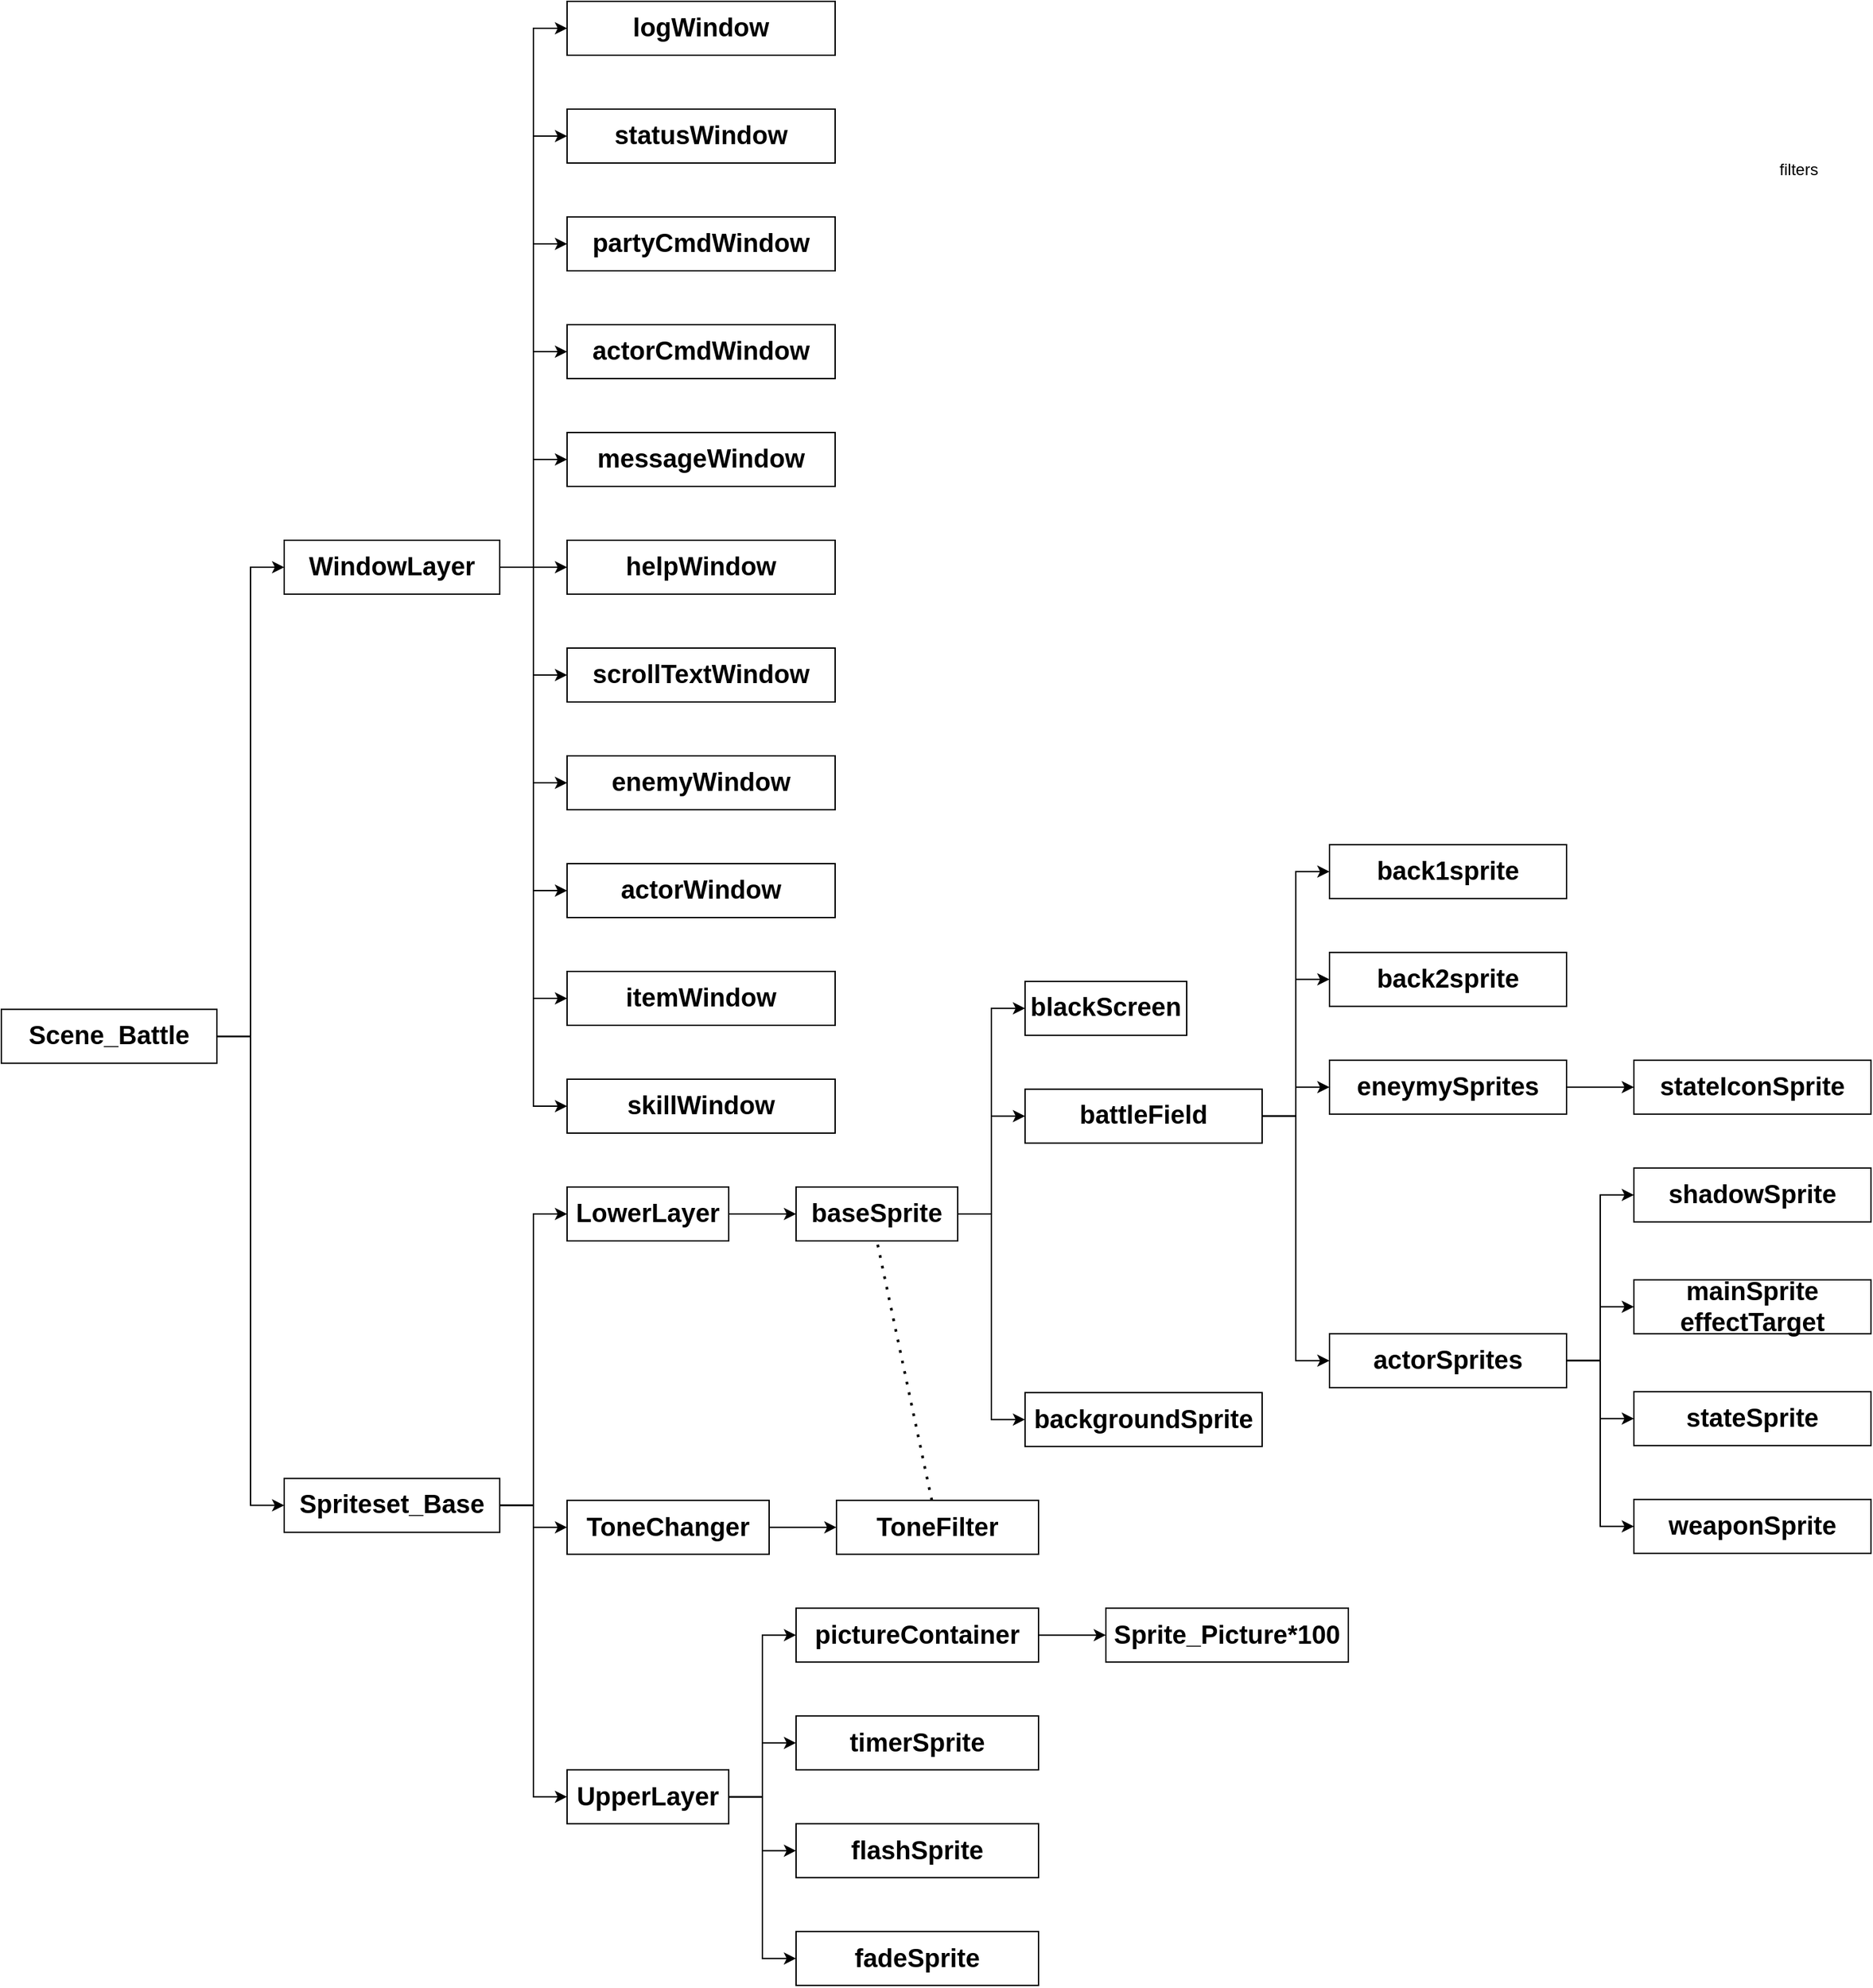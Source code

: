 <mxfile version="21.6.2" type="github">
  <diagram id="C5RBs43oDa-KdzZeNtuy" name="Page-1">
    <mxGraphModel dx="1500" dy="841" grid="1" gridSize="10" guides="1" tooltips="1" connect="1" arrows="1" fold="1" page="1" pageScale="1" pageWidth="1920" pageHeight="1200" math="0" shadow="0">
      <root>
        <mxCell id="WIyWlLk6GJQsqaUBKTNV-0" />
        <mxCell id="WIyWlLk6GJQsqaUBKTNV-1" parent="WIyWlLk6GJQsqaUBKTNV-0" />
        <mxCell id="To-mjL1HU3s_vczSlk1p-125" style="edgeStyle=orthogonalEdgeStyle;rounded=0;orthogonalLoop=1;jettySize=auto;html=1;entryX=0;entryY=0.5;entryDx=0;entryDy=0;" edge="1" parent="WIyWlLk6GJQsqaUBKTNV-1" source="To-mjL1HU3s_vczSlk1p-0" target="To-mjL1HU3s_vczSlk1p-1">
          <mxGeometry relative="1" as="geometry" />
        </mxCell>
        <mxCell id="To-mjL1HU3s_vczSlk1p-0" value="&lt;b&gt;&lt;font style=&quot;font-size: 19px;&quot;&gt;LowerLayer&lt;/font&gt;&lt;/b&gt;" style="rounded=0;whiteSpace=wrap;html=1;" vertex="1" parent="WIyWlLk6GJQsqaUBKTNV-1">
          <mxGeometry x="720" y="1410.0" width="120" height="40" as="geometry" />
        </mxCell>
        <mxCell id="To-mjL1HU3s_vczSlk1p-149" style="edgeStyle=orthogonalEdgeStyle;rounded=0;orthogonalLoop=1;jettySize=auto;html=1;entryX=0;entryY=0.5;entryDx=0;entryDy=0;" edge="1" parent="WIyWlLk6GJQsqaUBKTNV-1" source="To-mjL1HU3s_vczSlk1p-1" target="To-mjL1HU3s_vczSlk1p-3">
          <mxGeometry relative="1" as="geometry" />
        </mxCell>
        <mxCell id="To-mjL1HU3s_vczSlk1p-150" style="edgeStyle=orthogonalEdgeStyle;rounded=0;orthogonalLoop=1;jettySize=auto;html=1;entryX=0;entryY=0.5;entryDx=0;entryDy=0;" edge="1" parent="WIyWlLk6GJQsqaUBKTNV-1" source="To-mjL1HU3s_vczSlk1p-1" target="To-mjL1HU3s_vczSlk1p-10">
          <mxGeometry relative="1" as="geometry" />
        </mxCell>
        <mxCell id="To-mjL1HU3s_vczSlk1p-151" style="edgeStyle=orthogonalEdgeStyle;rounded=0;orthogonalLoop=1;jettySize=auto;html=1;entryX=0;entryY=0.5;entryDx=0;entryDy=0;" edge="1" parent="WIyWlLk6GJQsqaUBKTNV-1" source="To-mjL1HU3s_vczSlk1p-1" target="To-mjL1HU3s_vczSlk1p-5">
          <mxGeometry relative="1" as="geometry" />
        </mxCell>
        <mxCell id="To-mjL1HU3s_vczSlk1p-1" value="&lt;span style=&quot;font-size: 19px;&quot;&gt;&lt;b&gt;baseSprite&lt;/b&gt;&lt;/span&gt;" style="rounded=0;whiteSpace=wrap;html=1;" vertex="1" parent="WIyWlLk6GJQsqaUBKTNV-1">
          <mxGeometry x="890" y="1410.0" width="120" height="40" as="geometry" />
        </mxCell>
        <mxCell id="To-mjL1HU3s_vczSlk1p-3" value="&lt;span style=&quot;font-size: 19px;&quot;&gt;&lt;b&gt;blackScreen&lt;/b&gt;&lt;/span&gt;" style="rounded=0;whiteSpace=wrap;html=1;" vertex="1" parent="WIyWlLk6GJQsqaUBKTNV-1">
          <mxGeometry x="1060" y="1257.4" width="120" height="40" as="geometry" />
        </mxCell>
        <mxCell id="To-mjL1HU3s_vczSlk1p-5" value="&lt;span style=&quot;font-size: 19px;&quot;&gt;&lt;b&gt;backgroundSprite&lt;br&gt;&lt;/b&gt;&lt;/span&gt;" style="rounded=0;whiteSpace=wrap;html=1;" vertex="1" parent="WIyWlLk6GJQsqaUBKTNV-1">
          <mxGeometry x="1060" y="1562.6" width="176" height="40" as="geometry" />
        </mxCell>
        <mxCell id="To-mjL1HU3s_vczSlk1p-114" style="edgeStyle=orthogonalEdgeStyle;rounded=0;orthogonalLoop=1;jettySize=auto;html=1;entryX=0;entryY=0.5;entryDx=0;entryDy=0;" edge="1" parent="WIyWlLk6GJQsqaUBKTNV-1" source="To-mjL1HU3s_vczSlk1p-10" target="To-mjL1HU3s_vczSlk1p-16">
          <mxGeometry relative="1" as="geometry" />
        </mxCell>
        <mxCell id="To-mjL1HU3s_vczSlk1p-115" style="edgeStyle=orthogonalEdgeStyle;rounded=0;orthogonalLoop=1;jettySize=auto;html=1;entryX=0;entryY=0.5;entryDx=0;entryDy=0;" edge="1" parent="WIyWlLk6GJQsqaUBKTNV-1" source="To-mjL1HU3s_vczSlk1p-10" target="To-mjL1HU3s_vczSlk1p-17">
          <mxGeometry relative="1" as="geometry" />
        </mxCell>
        <mxCell id="To-mjL1HU3s_vczSlk1p-117" style="edgeStyle=orthogonalEdgeStyle;rounded=0;orthogonalLoop=1;jettySize=auto;html=1;entryX=0;entryY=0.5;entryDx=0;entryDy=0;" edge="1" parent="WIyWlLk6GJQsqaUBKTNV-1" source="To-mjL1HU3s_vczSlk1p-10" target="To-mjL1HU3s_vczSlk1p-18">
          <mxGeometry relative="1" as="geometry" />
        </mxCell>
        <mxCell id="To-mjL1HU3s_vczSlk1p-118" style="edgeStyle=orthogonalEdgeStyle;rounded=0;orthogonalLoop=1;jettySize=auto;html=1;entryX=0;entryY=0.5;entryDx=0;entryDy=0;" edge="1" parent="WIyWlLk6GJQsqaUBKTNV-1" source="To-mjL1HU3s_vczSlk1p-10" target="To-mjL1HU3s_vczSlk1p-22">
          <mxGeometry relative="1" as="geometry" />
        </mxCell>
        <mxCell id="To-mjL1HU3s_vczSlk1p-10" value="&lt;span style=&quot;font-size: 19px;&quot;&gt;&lt;b&gt;battleField&lt;br&gt;&lt;/b&gt;&lt;/span&gt;" style="rounded=0;whiteSpace=wrap;html=1;" vertex="1" parent="WIyWlLk6GJQsqaUBKTNV-1">
          <mxGeometry x="1060" y="1337.4" width="176" height="40" as="geometry" />
        </mxCell>
        <mxCell id="To-mjL1HU3s_vczSlk1p-16" value="&lt;span style=&quot;font-size: 19px;&quot;&gt;&lt;b&gt;back1sprite&lt;br&gt;&lt;/b&gt;&lt;/span&gt;" style="rounded=0;whiteSpace=wrap;html=1;" vertex="1" parent="WIyWlLk6GJQsqaUBKTNV-1">
          <mxGeometry x="1286" y="1155.9" width="176" height="40" as="geometry" />
        </mxCell>
        <mxCell id="To-mjL1HU3s_vczSlk1p-17" value="&lt;span style=&quot;font-size: 19px;&quot;&gt;&lt;b&gt;back2sprite&lt;br&gt;&lt;/b&gt;&lt;/span&gt;" style="rounded=0;whiteSpace=wrap;html=1;" vertex="1" parent="WIyWlLk6GJQsqaUBKTNV-1">
          <mxGeometry x="1286" y="1235.9" width="176" height="40" as="geometry" />
        </mxCell>
        <mxCell id="To-mjL1HU3s_vczSlk1p-107" value="" style="edgeStyle=orthogonalEdgeStyle;rounded=0;orthogonalLoop=1;jettySize=auto;html=1;" edge="1" parent="WIyWlLk6GJQsqaUBKTNV-1" source="To-mjL1HU3s_vczSlk1p-18" target="To-mjL1HU3s_vczSlk1p-25">
          <mxGeometry relative="1" as="geometry" />
        </mxCell>
        <mxCell id="To-mjL1HU3s_vczSlk1p-18" value="&lt;span style=&quot;font-size: 19px;&quot;&gt;&lt;b&gt;eneymySprites&lt;br&gt;&lt;/b&gt;&lt;/span&gt;" style="rounded=0;whiteSpace=wrap;html=1;" vertex="1" parent="WIyWlLk6GJQsqaUBKTNV-1">
          <mxGeometry x="1286" y="1315.9" width="176" height="40" as="geometry" />
        </mxCell>
        <mxCell id="To-mjL1HU3s_vczSlk1p-109" style="edgeStyle=orthogonalEdgeStyle;rounded=0;orthogonalLoop=1;jettySize=auto;html=1;entryX=0;entryY=0.5;entryDx=0;entryDy=0;" edge="1" parent="WIyWlLk6GJQsqaUBKTNV-1" source="To-mjL1HU3s_vczSlk1p-22" target="To-mjL1HU3s_vczSlk1p-27">
          <mxGeometry relative="1" as="geometry" />
        </mxCell>
        <mxCell id="To-mjL1HU3s_vczSlk1p-110" style="edgeStyle=orthogonalEdgeStyle;rounded=0;orthogonalLoop=1;jettySize=auto;html=1;entryX=0;entryY=0.5;entryDx=0;entryDy=0;" edge="1" parent="WIyWlLk6GJQsqaUBKTNV-1" source="To-mjL1HU3s_vczSlk1p-22" target="To-mjL1HU3s_vczSlk1p-29">
          <mxGeometry relative="1" as="geometry" />
        </mxCell>
        <mxCell id="To-mjL1HU3s_vczSlk1p-111" style="edgeStyle=orthogonalEdgeStyle;rounded=0;orthogonalLoop=1;jettySize=auto;html=1;entryX=0;entryY=0.5;entryDx=0;entryDy=0;" edge="1" parent="WIyWlLk6GJQsqaUBKTNV-1" source="To-mjL1HU3s_vczSlk1p-22" target="To-mjL1HU3s_vczSlk1p-33">
          <mxGeometry relative="1" as="geometry" />
        </mxCell>
        <mxCell id="To-mjL1HU3s_vczSlk1p-128" style="edgeStyle=orthogonalEdgeStyle;rounded=0;orthogonalLoop=1;jettySize=auto;html=1;entryX=0;entryY=0.5;entryDx=0;entryDy=0;" edge="1" parent="WIyWlLk6GJQsqaUBKTNV-1" source="To-mjL1HU3s_vczSlk1p-22" target="To-mjL1HU3s_vczSlk1p-28">
          <mxGeometry relative="1" as="geometry" />
        </mxCell>
        <mxCell id="To-mjL1HU3s_vczSlk1p-22" value="&lt;span style=&quot;font-size: 19px;&quot;&gt;&lt;b&gt;actorSprites&lt;br&gt;&lt;/b&gt;&lt;/span&gt;" style="rounded=0;whiteSpace=wrap;html=1;" vertex="1" parent="WIyWlLk6GJQsqaUBKTNV-1">
          <mxGeometry x="1286" y="1518.9" width="176" height="40" as="geometry" />
        </mxCell>
        <mxCell id="To-mjL1HU3s_vczSlk1p-25" value="&lt;span style=&quot;font-size: 19px;&quot;&gt;&lt;b&gt;stateIconSprite&lt;br&gt;&lt;/b&gt;&lt;/span&gt;" style="rounded=0;whiteSpace=wrap;html=1;" vertex="1" parent="WIyWlLk6GJQsqaUBKTNV-1">
          <mxGeometry x="1512" y="1315.9" width="176" height="40" as="geometry" />
        </mxCell>
        <mxCell id="To-mjL1HU3s_vczSlk1p-27" value="&lt;span style=&quot;font-size: 19px;&quot;&gt;&lt;b&gt;shadowSprite&lt;br&gt;&lt;/b&gt;&lt;/span&gt;" style="rounded=0;whiteSpace=wrap;html=1;" vertex="1" parent="WIyWlLk6GJQsqaUBKTNV-1">
          <mxGeometry x="1512" y="1395.9" width="176" height="40" as="geometry" />
        </mxCell>
        <mxCell id="To-mjL1HU3s_vczSlk1p-29" value="&lt;span style=&quot;font-size: 19px;&quot;&gt;&lt;b&gt;mainSprite&lt;br&gt;effectTarget&lt;br&gt;&lt;/b&gt;&lt;/span&gt;" style="rounded=0;whiteSpace=wrap;html=1;" vertex="1" parent="WIyWlLk6GJQsqaUBKTNV-1">
          <mxGeometry x="1512" y="1478.9" width="176" height="40" as="geometry" />
        </mxCell>
        <mxCell id="To-mjL1HU3s_vczSlk1p-33" value="&lt;span style=&quot;font-size: 19px;&quot;&gt;&lt;b&gt;stateSprite&lt;br&gt;&lt;/b&gt;&lt;/span&gt;" style="rounded=0;whiteSpace=wrap;html=1;" vertex="1" parent="WIyWlLk6GJQsqaUBKTNV-1">
          <mxGeometry x="1512" y="1561.9" width="176" height="40" as="geometry" />
        </mxCell>
        <mxCell id="To-mjL1HU3s_vczSlk1p-121" style="edgeStyle=orthogonalEdgeStyle;rounded=0;orthogonalLoop=1;jettySize=auto;html=1;entryX=0;entryY=0.5;entryDx=0;entryDy=0;" edge="1" parent="WIyWlLk6GJQsqaUBKTNV-1" source="To-mjL1HU3s_vczSlk1p-35" target="To-mjL1HU3s_vczSlk1p-0">
          <mxGeometry relative="1" as="geometry" />
        </mxCell>
        <mxCell id="To-mjL1HU3s_vczSlk1p-122" style="edgeStyle=orthogonalEdgeStyle;rounded=0;orthogonalLoop=1;jettySize=auto;html=1;entryX=0;entryY=0.5;entryDx=0;entryDy=0;" edge="1" parent="WIyWlLk6GJQsqaUBKTNV-1" source="To-mjL1HU3s_vczSlk1p-35" target="To-mjL1HU3s_vczSlk1p-37">
          <mxGeometry relative="1" as="geometry" />
        </mxCell>
        <mxCell id="To-mjL1HU3s_vczSlk1p-143" style="edgeStyle=orthogonalEdgeStyle;rounded=0;orthogonalLoop=1;jettySize=auto;html=1;entryX=0;entryY=0.5;entryDx=0;entryDy=0;" edge="1" parent="WIyWlLk6GJQsqaUBKTNV-1" source="To-mjL1HU3s_vczSlk1p-35" target="To-mjL1HU3s_vczSlk1p-43">
          <mxGeometry relative="1" as="geometry" />
        </mxCell>
        <mxCell id="To-mjL1HU3s_vczSlk1p-35" value="&lt;b&gt;&lt;font style=&quot;font-size: 19px;&quot;&gt;Spriteset_Base&lt;/font&gt;&lt;/b&gt;" style="rounded=0;whiteSpace=wrap;html=1;" vertex="1" parent="WIyWlLk6GJQsqaUBKTNV-1">
          <mxGeometry x="510" y="1626.3" width="160" height="40" as="geometry" />
        </mxCell>
        <mxCell id="To-mjL1HU3s_vczSlk1p-123" value="" style="edgeStyle=orthogonalEdgeStyle;rounded=0;orthogonalLoop=1;jettySize=auto;html=1;" edge="1" parent="WIyWlLk6GJQsqaUBKTNV-1" source="To-mjL1HU3s_vczSlk1p-37" target="To-mjL1HU3s_vczSlk1p-38">
          <mxGeometry relative="1" as="geometry" />
        </mxCell>
        <mxCell id="To-mjL1HU3s_vczSlk1p-37" value="&lt;b&gt;&lt;font style=&quot;font-size: 19px;&quot;&gt;ToneChanger&lt;/font&gt;&lt;/b&gt;" style="rounded=0;whiteSpace=wrap;html=1;" vertex="1" parent="WIyWlLk6GJQsqaUBKTNV-1">
          <mxGeometry x="720" y="1642.6" width="150" height="40" as="geometry" />
        </mxCell>
        <mxCell id="To-mjL1HU3s_vczSlk1p-38" value="&lt;b&gt;&lt;font style=&quot;font-size: 19px;&quot;&gt;ToneFilter&lt;/font&gt;&lt;/b&gt;" style="rounded=0;whiteSpace=wrap;html=1;" vertex="1" parent="WIyWlLk6GJQsqaUBKTNV-1">
          <mxGeometry x="920" y="1642.6" width="150" height="40" as="geometry" />
        </mxCell>
        <mxCell id="To-mjL1HU3s_vczSlk1p-40" value="filters" style="text;html=1;align=center;verticalAlign=middle;resizable=0;points=[];autosize=1;strokeColor=none;fillColor=none;" vertex="1" parent="WIyWlLk6GJQsqaUBKTNV-1">
          <mxGeometry x="1608.9" y="640" width="50" height="30" as="geometry" />
        </mxCell>
        <mxCell id="To-mjL1HU3s_vczSlk1p-145" style="edgeStyle=orthogonalEdgeStyle;rounded=0;orthogonalLoop=1;jettySize=auto;html=1;entryX=0;entryY=0.5;entryDx=0;entryDy=0;" edge="1" parent="WIyWlLk6GJQsqaUBKTNV-1" source="To-mjL1HU3s_vczSlk1p-43" target="To-mjL1HU3s_vczSlk1p-50">
          <mxGeometry relative="1" as="geometry" />
        </mxCell>
        <mxCell id="To-mjL1HU3s_vczSlk1p-146" style="edgeStyle=orthogonalEdgeStyle;rounded=0;orthogonalLoop=1;jettySize=auto;html=1;entryX=0;entryY=0.5;entryDx=0;entryDy=0;" edge="1" parent="WIyWlLk6GJQsqaUBKTNV-1" source="To-mjL1HU3s_vczSlk1p-43" target="To-mjL1HU3s_vczSlk1p-58">
          <mxGeometry relative="1" as="geometry" />
        </mxCell>
        <mxCell id="To-mjL1HU3s_vczSlk1p-147" style="edgeStyle=orthogonalEdgeStyle;rounded=0;orthogonalLoop=1;jettySize=auto;html=1;entryX=0;entryY=0.5;entryDx=0;entryDy=0;" edge="1" parent="WIyWlLk6GJQsqaUBKTNV-1" source="To-mjL1HU3s_vczSlk1p-43" target="To-mjL1HU3s_vczSlk1p-60">
          <mxGeometry relative="1" as="geometry" />
        </mxCell>
        <mxCell id="To-mjL1HU3s_vczSlk1p-148" style="edgeStyle=orthogonalEdgeStyle;rounded=0;orthogonalLoop=1;jettySize=auto;html=1;entryX=0;entryY=0.5;entryDx=0;entryDy=0;" edge="1" parent="WIyWlLk6GJQsqaUBKTNV-1" source="To-mjL1HU3s_vczSlk1p-43" target="To-mjL1HU3s_vczSlk1p-61">
          <mxGeometry relative="1" as="geometry" />
        </mxCell>
        <mxCell id="To-mjL1HU3s_vczSlk1p-43" value="&lt;b&gt;&lt;font style=&quot;font-size: 19px;&quot;&gt;UpperLayer&lt;/font&gt;&lt;/b&gt;" style="rounded=0;whiteSpace=wrap;html=1;" vertex="1" parent="WIyWlLk6GJQsqaUBKTNV-1">
          <mxGeometry x="720" y="1842.6" width="120" height="40" as="geometry" />
        </mxCell>
        <mxCell id="To-mjL1HU3s_vczSlk1p-106" value="" style="edgeStyle=orthogonalEdgeStyle;rounded=0;orthogonalLoop=1;jettySize=auto;html=1;" edge="1" parent="WIyWlLk6GJQsqaUBKTNV-1" source="To-mjL1HU3s_vczSlk1p-50" target="To-mjL1HU3s_vczSlk1p-54">
          <mxGeometry relative="1" as="geometry" />
        </mxCell>
        <mxCell id="To-mjL1HU3s_vczSlk1p-50" value="&lt;span style=&quot;font-size: 19px;&quot;&gt;&lt;b&gt;pictureContainer&lt;br&gt;&lt;/b&gt;&lt;/span&gt;" style="rounded=0;whiteSpace=wrap;html=1;" vertex="1" parent="WIyWlLk6GJQsqaUBKTNV-1">
          <mxGeometry x="890" y="1722.6" width="180" height="40" as="geometry" />
        </mxCell>
        <mxCell id="To-mjL1HU3s_vczSlk1p-54" value="&lt;span style=&quot;font-size: 19px;&quot;&gt;&lt;b&gt;Sprite_Picture*100&lt;br&gt;&lt;/b&gt;&lt;/span&gt;" style="rounded=0;whiteSpace=wrap;html=1;" vertex="1" parent="WIyWlLk6GJQsqaUBKTNV-1">
          <mxGeometry x="1120" y="1722.6" width="180" height="40" as="geometry" />
        </mxCell>
        <mxCell id="To-mjL1HU3s_vczSlk1p-58" value="&lt;span style=&quot;font-size: 19px;&quot;&gt;&lt;b&gt;timerSprite&lt;br&gt;&lt;/b&gt;&lt;/span&gt;" style="rounded=0;whiteSpace=wrap;html=1;" vertex="1" parent="WIyWlLk6GJQsqaUBKTNV-1">
          <mxGeometry x="890" y="1802.6" width="180" height="40" as="geometry" />
        </mxCell>
        <mxCell id="To-mjL1HU3s_vczSlk1p-60" value="&lt;span style=&quot;font-size: 19px;&quot;&gt;&lt;b&gt;flashSprite&lt;br&gt;&lt;/b&gt;&lt;/span&gt;" style="rounded=0;whiteSpace=wrap;html=1;" vertex="1" parent="WIyWlLk6GJQsqaUBKTNV-1">
          <mxGeometry x="890" y="1882.6" width="180" height="40" as="geometry" />
        </mxCell>
        <mxCell id="To-mjL1HU3s_vczSlk1p-61" value="&lt;span style=&quot;font-size: 19px;&quot;&gt;&lt;b&gt;fadeSprite&lt;br&gt;&lt;/b&gt;&lt;/span&gt;" style="rounded=0;whiteSpace=wrap;html=1;" vertex="1" parent="WIyWlLk6GJQsqaUBKTNV-1">
          <mxGeometry x="890" y="1962.6" width="180" height="40" as="geometry" />
        </mxCell>
        <mxCell id="To-mjL1HU3s_vczSlk1p-130" style="edgeStyle=orthogonalEdgeStyle;rounded=0;orthogonalLoop=1;jettySize=auto;html=1;entryX=0;entryY=0.5;entryDx=0;entryDy=0;" edge="1" parent="WIyWlLk6GJQsqaUBKTNV-1" source="To-mjL1HU3s_vczSlk1p-64" target="To-mjL1HU3s_vczSlk1p-66">
          <mxGeometry relative="1" as="geometry" />
        </mxCell>
        <mxCell id="To-mjL1HU3s_vczSlk1p-131" style="edgeStyle=orthogonalEdgeStyle;rounded=0;orthogonalLoop=1;jettySize=auto;html=1;entryX=0;entryY=0.5;entryDx=0;entryDy=0;" edge="1" parent="WIyWlLk6GJQsqaUBKTNV-1" source="To-mjL1HU3s_vczSlk1p-64" target="To-mjL1HU3s_vczSlk1p-35">
          <mxGeometry relative="1" as="geometry" />
        </mxCell>
        <mxCell id="To-mjL1HU3s_vczSlk1p-64" value="&lt;span style=&quot;font-size: 19px;&quot;&gt;&lt;b&gt;Scene_Battle&lt;/b&gt;&lt;/span&gt;" style="rounded=0;whiteSpace=wrap;html=1;" vertex="1" parent="WIyWlLk6GJQsqaUBKTNV-1">
          <mxGeometry x="300" y="1278.15" width="160" height="40" as="geometry" />
        </mxCell>
        <mxCell id="To-mjL1HU3s_vczSlk1p-132" style="edgeStyle=orthogonalEdgeStyle;rounded=0;orthogonalLoop=1;jettySize=auto;html=1;entryX=0;entryY=0.5;entryDx=0;entryDy=0;" edge="1" parent="WIyWlLk6GJQsqaUBKTNV-1" source="To-mjL1HU3s_vczSlk1p-66" target="To-mjL1HU3s_vczSlk1p-72">
          <mxGeometry relative="1" as="geometry" />
        </mxCell>
        <mxCell id="To-mjL1HU3s_vczSlk1p-133" style="edgeStyle=orthogonalEdgeStyle;rounded=0;orthogonalLoop=1;jettySize=auto;html=1;entryX=0;entryY=0.5;entryDx=0;entryDy=0;" edge="1" parent="WIyWlLk6GJQsqaUBKTNV-1" source="To-mjL1HU3s_vczSlk1p-66" target="To-mjL1HU3s_vczSlk1p-75">
          <mxGeometry relative="1" as="geometry" />
        </mxCell>
        <mxCell id="To-mjL1HU3s_vczSlk1p-134" style="edgeStyle=orthogonalEdgeStyle;rounded=0;orthogonalLoop=1;jettySize=auto;html=1;entryX=0;entryY=0.5;entryDx=0;entryDy=0;" edge="1" parent="WIyWlLk6GJQsqaUBKTNV-1" source="To-mjL1HU3s_vczSlk1p-66" target="To-mjL1HU3s_vczSlk1p-74">
          <mxGeometry relative="1" as="geometry" />
        </mxCell>
        <mxCell id="To-mjL1HU3s_vczSlk1p-135" style="edgeStyle=orthogonalEdgeStyle;rounded=0;orthogonalLoop=1;jettySize=auto;html=1;entryX=0;entryY=0.5;entryDx=0;entryDy=0;" edge="1" parent="WIyWlLk6GJQsqaUBKTNV-1" source="To-mjL1HU3s_vczSlk1p-66" target="To-mjL1HU3s_vczSlk1p-78">
          <mxGeometry relative="1" as="geometry" />
        </mxCell>
        <mxCell id="To-mjL1HU3s_vczSlk1p-136" style="edgeStyle=orthogonalEdgeStyle;rounded=0;orthogonalLoop=1;jettySize=auto;html=1;entryX=0;entryY=0.5;entryDx=0;entryDy=0;" edge="1" parent="WIyWlLk6GJQsqaUBKTNV-1" source="To-mjL1HU3s_vczSlk1p-66" target="To-mjL1HU3s_vczSlk1p-79">
          <mxGeometry relative="1" as="geometry" />
        </mxCell>
        <mxCell id="To-mjL1HU3s_vczSlk1p-137" style="edgeStyle=orthogonalEdgeStyle;rounded=0;orthogonalLoop=1;jettySize=auto;html=1;entryX=0;entryY=0.5;entryDx=0;entryDy=0;" edge="1" parent="WIyWlLk6GJQsqaUBKTNV-1" source="To-mjL1HU3s_vczSlk1p-66" target="To-mjL1HU3s_vczSlk1p-77">
          <mxGeometry relative="1" as="geometry" />
        </mxCell>
        <mxCell id="To-mjL1HU3s_vczSlk1p-138" style="edgeStyle=orthogonalEdgeStyle;rounded=0;orthogonalLoop=1;jettySize=auto;html=1;entryX=0;entryY=0.5;entryDx=0;entryDy=0;" edge="1" parent="WIyWlLk6GJQsqaUBKTNV-1" source="To-mjL1HU3s_vczSlk1p-66" target="To-mjL1HU3s_vczSlk1p-83">
          <mxGeometry relative="1" as="geometry" />
        </mxCell>
        <mxCell id="To-mjL1HU3s_vczSlk1p-139" style="edgeStyle=orthogonalEdgeStyle;rounded=0;orthogonalLoop=1;jettySize=auto;html=1;entryX=0;entryY=0.5;entryDx=0;entryDy=0;" edge="1" parent="WIyWlLk6GJQsqaUBKTNV-1" source="To-mjL1HU3s_vczSlk1p-66" target="To-mjL1HU3s_vczSlk1p-80">
          <mxGeometry relative="1" as="geometry" />
        </mxCell>
        <mxCell id="To-mjL1HU3s_vczSlk1p-140" style="edgeStyle=orthogonalEdgeStyle;rounded=0;orthogonalLoop=1;jettySize=auto;html=1;entryX=0;entryY=0.5;entryDx=0;entryDy=0;" edge="1" parent="WIyWlLk6GJQsqaUBKTNV-1" source="To-mjL1HU3s_vczSlk1p-66" target="To-mjL1HU3s_vczSlk1p-81">
          <mxGeometry relative="1" as="geometry" />
        </mxCell>
        <mxCell id="To-mjL1HU3s_vczSlk1p-141" style="edgeStyle=orthogonalEdgeStyle;rounded=0;orthogonalLoop=1;jettySize=auto;html=1;entryX=0;entryY=0.5;entryDx=0;entryDy=0;" edge="1" parent="WIyWlLk6GJQsqaUBKTNV-1" source="To-mjL1HU3s_vczSlk1p-66" target="To-mjL1HU3s_vczSlk1p-82">
          <mxGeometry relative="1" as="geometry" />
        </mxCell>
        <mxCell id="To-mjL1HU3s_vczSlk1p-142" style="edgeStyle=orthogonalEdgeStyle;rounded=0;orthogonalLoop=1;jettySize=auto;html=1;entryX=0;entryY=0.5;entryDx=0;entryDy=0;" edge="1" parent="WIyWlLk6GJQsqaUBKTNV-1" source="To-mjL1HU3s_vczSlk1p-66" target="To-mjL1HU3s_vczSlk1p-76">
          <mxGeometry relative="1" as="geometry" />
        </mxCell>
        <mxCell id="To-mjL1HU3s_vczSlk1p-66" value="&lt;b&gt;&lt;font style=&quot;font-size: 19px;&quot;&gt;WindowLayer&lt;br&gt;&lt;/font&gt;&lt;/b&gt;" style="rounded=0;whiteSpace=wrap;html=1;" vertex="1" parent="WIyWlLk6GJQsqaUBKTNV-1">
          <mxGeometry x="510" y="930.0" width="160" height="40" as="geometry" />
        </mxCell>
        <mxCell id="To-mjL1HU3s_vczSlk1p-72" value="&lt;b&gt;&lt;font style=&quot;font-size: 19px;&quot;&gt;&lt;b&gt;logWindow&lt;/b&gt;&lt;br&gt;&lt;/font&gt;&lt;/b&gt;" style="rounded=0;whiteSpace=wrap;html=1;" vertex="1" parent="WIyWlLk6GJQsqaUBKTNV-1">
          <mxGeometry x="720" y="530.0" width="199" height="40" as="geometry" />
        </mxCell>
        <mxCell id="To-mjL1HU3s_vczSlk1p-74" value="&lt;b&gt;&lt;font style=&quot;font-size: 19px;&quot;&gt;&lt;b&gt;partyCmdWindow&lt;/b&gt;&lt;br&gt;&lt;/font&gt;&lt;/b&gt;" style="rounded=0;whiteSpace=wrap;html=1;" vertex="1" parent="WIyWlLk6GJQsqaUBKTNV-1">
          <mxGeometry x="720" y="690.0" width="199" height="40" as="geometry" />
        </mxCell>
        <mxCell id="To-mjL1HU3s_vczSlk1p-75" value="&lt;b&gt;&lt;font style=&quot;font-size: 19px;&quot;&gt;&lt;b&gt;statusWindow&lt;/b&gt;&lt;br&gt;&lt;/font&gt;&lt;/b&gt;" style="rounded=0;whiteSpace=wrap;html=1;" vertex="1" parent="WIyWlLk6GJQsqaUBKTNV-1">
          <mxGeometry x="720" y="610.0" width="199" height="40" as="geometry" />
        </mxCell>
        <mxCell id="To-mjL1HU3s_vczSlk1p-76" value="&lt;b&gt;&lt;font style=&quot;font-size: 19px;&quot;&gt;&lt;b&gt;skillWindow&lt;/b&gt;&lt;br&gt;&lt;/font&gt;&lt;/b&gt;" style="rounded=0;whiteSpace=wrap;html=1;" vertex="1" parent="WIyWlLk6GJQsqaUBKTNV-1">
          <mxGeometry x="720" y="1330.0" width="199" height="40" as="geometry" />
        </mxCell>
        <mxCell id="To-mjL1HU3s_vczSlk1p-77" value="&lt;b&gt;&lt;font style=&quot;font-size: 19px;&quot;&gt;&lt;b&gt;helpWindow&lt;/b&gt;&lt;br&gt;&lt;/font&gt;&lt;/b&gt;" style="rounded=0;whiteSpace=wrap;html=1;" vertex="1" parent="WIyWlLk6GJQsqaUBKTNV-1">
          <mxGeometry x="720" y="930.0" width="199" height="40" as="geometry" />
        </mxCell>
        <mxCell id="To-mjL1HU3s_vczSlk1p-78" value="&lt;b&gt;&lt;font style=&quot;font-size: 19px;&quot;&gt;&lt;b&gt;actorCmdWindow&lt;/b&gt;&lt;br&gt;&lt;/font&gt;&lt;/b&gt;" style="rounded=0;whiteSpace=wrap;html=1;" vertex="1" parent="WIyWlLk6GJQsqaUBKTNV-1">
          <mxGeometry x="720" y="770.0" width="199" height="40" as="geometry" />
        </mxCell>
        <mxCell id="To-mjL1HU3s_vczSlk1p-79" value="&lt;b&gt;&lt;font style=&quot;font-size: 19px;&quot;&gt;&lt;b&gt;messageWindow&lt;/b&gt;&lt;br&gt;&lt;/font&gt;&lt;/b&gt;" style="rounded=0;whiteSpace=wrap;html=1;" vertex="1" parent="WIyWlLk6GJQsqaUBKTNV-1">
          <mxGeometry x="720" y="850.0" width="199" height="40" as="geometry" />
        </mxCell>
        <mxCell id="To-mjL1HU3s_vczSlk1p-80" value="&lt;b&gt;&lt;font style=&quot;font-size: 19px;&quot;&gt;enemyWindow&lt;br&gt;&lt;/font&gt;&lt;/b&gt;" style="rounded=0;whiteSpace=wrap;html=1;" vertex="1" parent="WIyWlLk6GJQsqaUBKTNV-1">
          <mxGeometry x="720" y="1090.0" width="199" height="40" as="geometry" />
        </mxCell>
        <mxCell id="To-mjL1HU3s_vczSlk1p-81" value="&lt;b&gt;&lt;font style=&quot;font-size: 19px;&quot;&gt;&lt;b&gt;actorWindow&lt;/b&gt;&lt;br&gt;&lt;/font&gt;&lt;/b&gt;" style="rounded=0;whiteSpace=wrap;html=1;" vertex="1" parent="WIyWlLk6GJQsqaUBKTNV-1">
          <mxGeometry x="720" y="1170.0" width="199" height="40" as="geometry" />
        </mxCell>
        <mxCell id="To-mjL1HU3s_vczSlk1p-82" value="&lt;b&gt;&lt;font style=&quot;font-size: 19px;&quot;&gt;&lt;b&gt;itemWindow&lt;/b&gt;&lt;br&gt;&lt;/font&gt;&lt;/b&gt;" style="rounded=0;whiteSpace=wrap;html=1;" vertex="1" parent="WIyWlLk6GJQsqaUBKTNV-1">
          <mxGeometry x="720" y="1250.0" width="199" height="40" as="geometry" />
        </mxCell>
        <mxCell id="To-mjL1HU3s_vczSlk1p-83" value="&lt;b&gt;&lt;font style=&quot;font-size: 19px;&quot;&gt;&lt;b&gt;scrollTextWindow&lt;/b&gt;&lt;br&gt;&lt;/font&gt;&lt;/b&gt;" style="rounded=0;whiteSpace=wrap;html=1;" vertex="1" parent="WIyWlLk6GJQsqaUBKTNV-1">
          <mxGeometry x="720" y="1010.0" width="199" height="40" as="geometry" />
        </mxCell>
        <mxCell id="To-mjL1HU3s_vczSlk1p-28" value="&lt;span style=&quot;font-size: 19px;&quot;&gt;&lt;b&gt;weaponSprite&lt;br&gt;&lt;/b&gt;&lt;/span&gt;" style="rounded=0;whiteSpace=wrap;html=1;" vertex="1" parent="WIyWlLk6GJQsqaUBKTNV-1">
          <mxGeometry x="1512" y="1641.9" width="176" height="40" as="geometry" />
        </mxCell>
        <mxCell id="To-mjL1HU3s_vczSlk1p-127" value="" style="endArrow=none;dashed=1;html=1;dashPattern=1 3;strokeWidth=2;rounded=0;entryX=0.5;entryY=1;entryDx=0;entryDy=0;" edge="1" parent="WIyWlLk6GJQsqaUBKTNV-1" source="To-mjL1HU3s_vczSlk1p-38" target="To-mjL1HU3s_vczSlk1p-1">
          <mxGeometry width="50" height="50" relative="1" as="geometry">
            <mxPoint x="1450" y="787.45" as="sourcePoint" />
            <mxPoint x="1500" y="737.45" as="targetPoint" />
          </mxGeometry>
        </mxCell>
      </root>
    </mxGraphModel>
  </diagram>
</mxfile>
